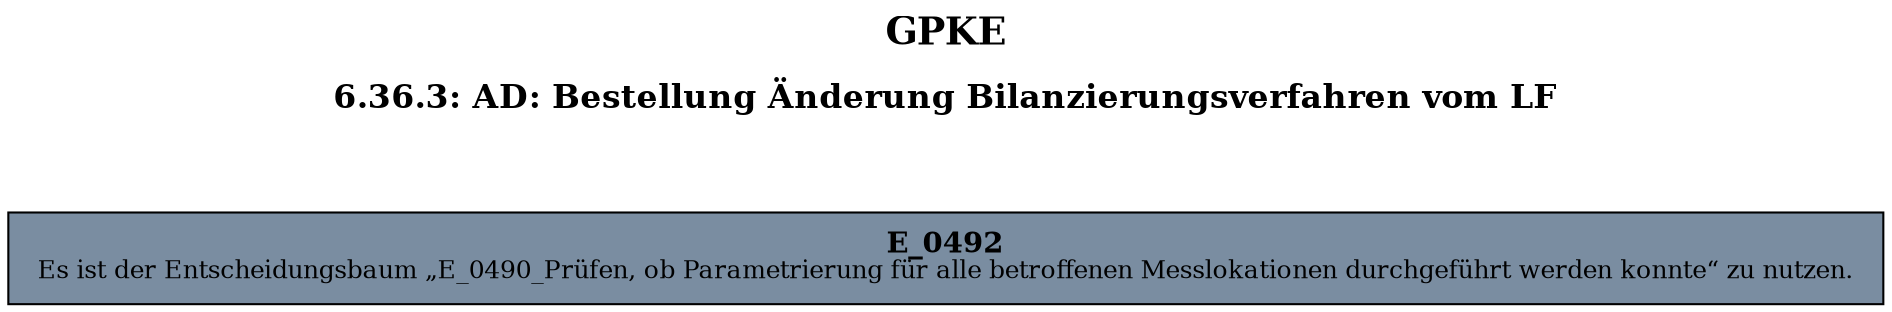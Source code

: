 digraph D {
    labelloc="t";
    label=<<B><FONT POINT-SIZE="18">GPKE</FONT></B><BR/><BR/><B><FONT POINT-SIZE="16">6.36.3: AD: Bestellung Änderung Bilanzierungsverfahren vom LF</FONT></B><BR/><BR/><BR/><BR/>>;
    ratio="compress";
    concentrate=true;
    pack=true;
    rankdir=TB;
    packmode="array";
    size="20,20";
    "Empty" [margin="0.2,0.12", shape=box, style=filled, fillcolor="#7a8da1", label=<<B>E_0492</B><BR align="center"/><FONT point-size="12">Es ist der Entscheidungsbaum „E_0490_Prüfen, ob Parametrierung für alle betroffenen Messlokationen durchgeführt werden konnte“ zu nutzen.</FONT><BR align="center"/>>];


    bgcolor="transparent";
}